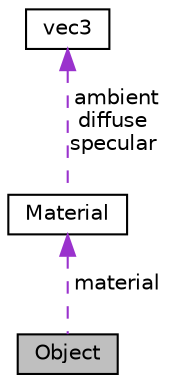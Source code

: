 digraph "Object"
{
  edge [fontname="Helvetica",fontsize="10",labelfontname="Helvetica",labelfontsize="10"];
  node [fontname="Helvetica",fontsize="10",shape=record];
  Node1 [label="Object",height=0.2,width=0.4,color="black", fillcolor="grey75", style="filled", fontcolor="black"];
  Node2 -> Node1 [dir="back",color="darkorchid3",fontsize="10",style="dashed",label=" material" ];
  Node2 [label="Material",height=0.2,width=0.4,color="black", fillcolor="white", style="filled",URL="$structMaterial.html"];
  Node3 -> Node2 [dir="back",color="darkorchid3",fontsize="10",style="dashed",label=" ambient\ndiffuse\nspecular" ];
  Node3 [label="vec3",height=0.2,width=0.4,color="black", fillcolor="white", style="filled",URL="$classvec3.html"];
}
